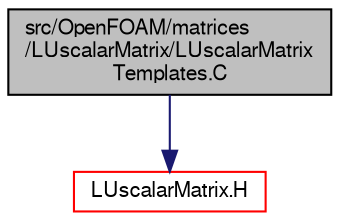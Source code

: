 digraph "src/OpenFOAM/matrices/LUscalarMatrix/LUscalarMatrixTemplates.C"
{
  bgcolor="transparent";
  edge [fontname="FreeSans",fontsize="10",labelfontname="FreeSans",labelfontsize="10"];
  node [fontname="FreeSans",fontsize="10",shape=record];
  Node0 [label="src/OpenFOAM/matrices\l/LUscalarMatrix/LUscalarMatrix\lTemplates.C",height=0.2,width=0.4,color="black", fillcolor="grey75", style="filled", fontcolor="black"];
  Node0 -> Node1 [color="midnightblue",fontsize="10",style="solid",fontname="FreeSans"];
  Node1 [label="LUscalarMatrix.H",height=0.2,width=0.4,color="red",URL="$a10985.html"];
}
